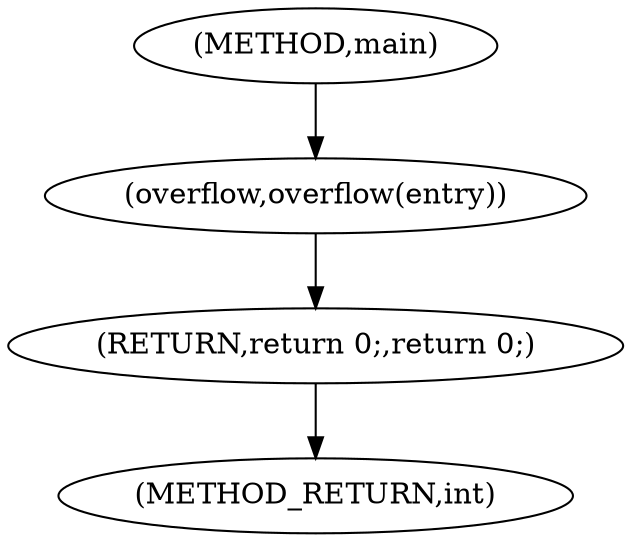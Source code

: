 digraph main {  
"1000170" [label = "(overflow,overflow(entry))" ]
"1000172" [label = "(RETURN,return 0;,return 0;)" ]
"1000167" [label = "(METHOD,main)" ]
"1000174" [label = "(METHOD_RETURN,int)" ]
  "1000170" -> "1000172" 
  "1000172" -> "1000174" 
  "1000167" -> "1000170" 
}
